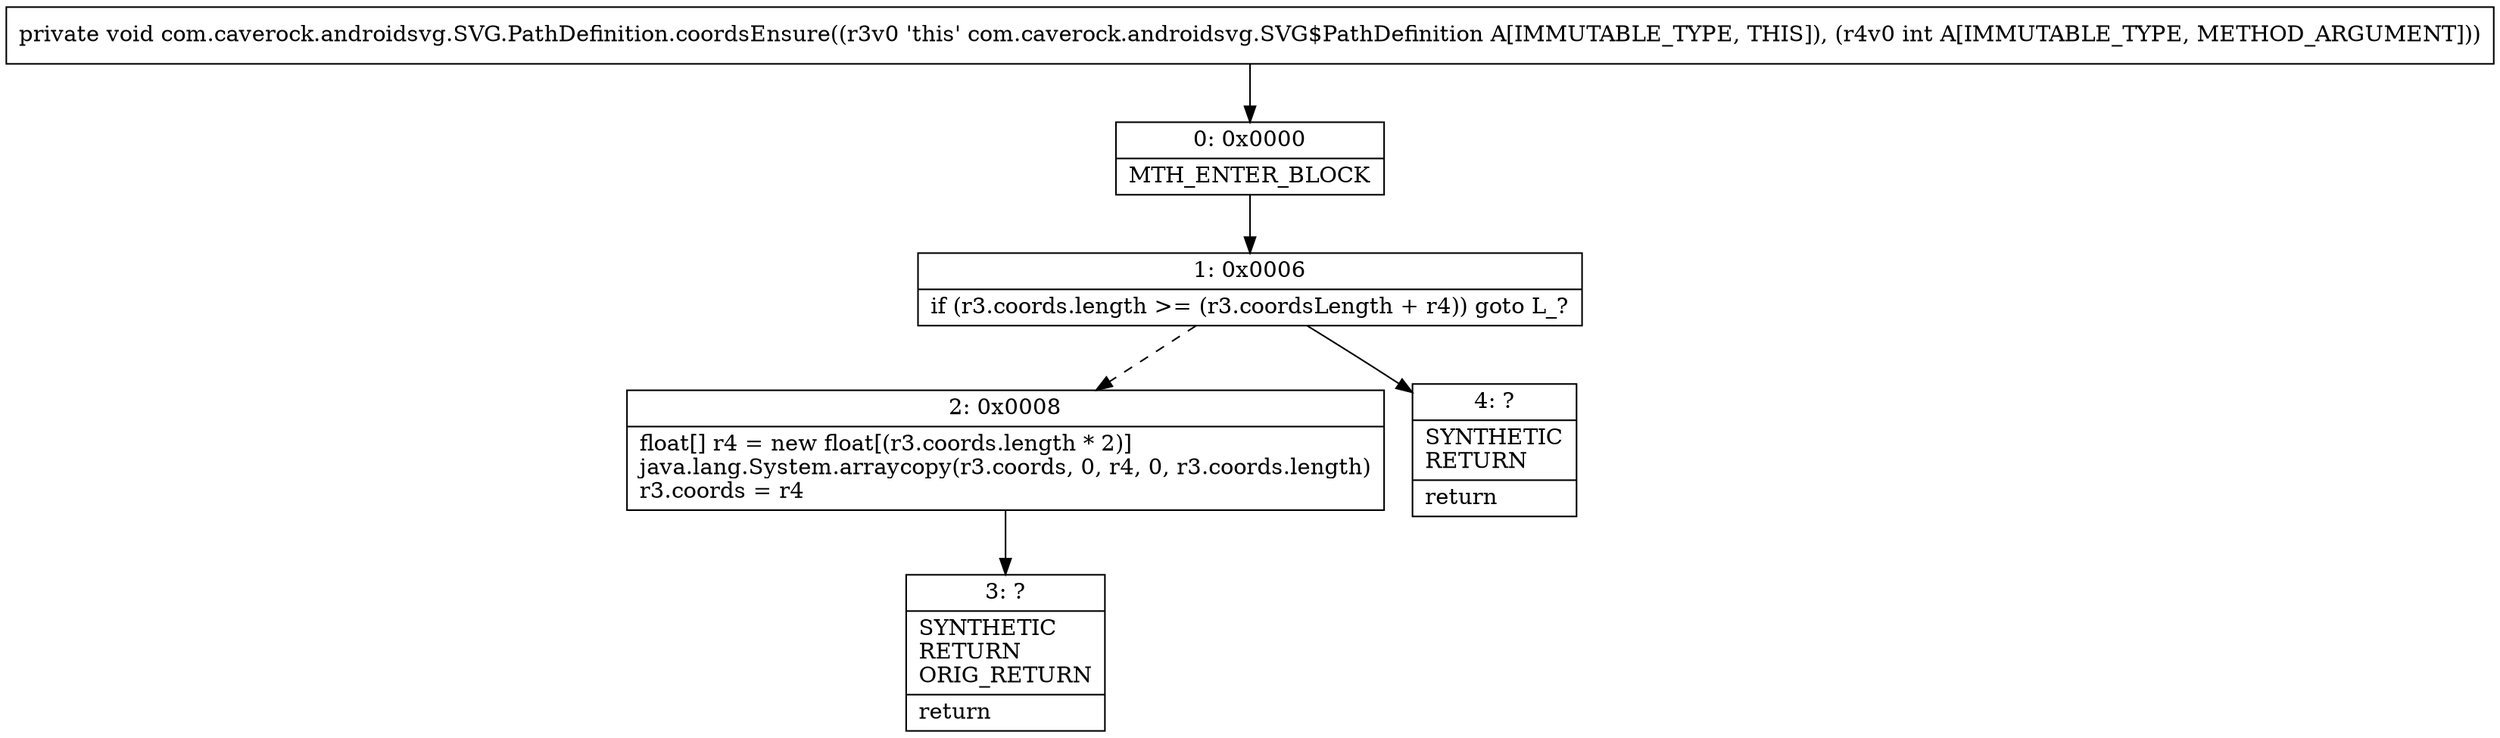 digraph "CFG forcom.caverock.androidsvg.SVG.PathDefinition.coordsEnsure(I)V" {
Node_0 [shape=record,label="{0\:\ 0x0000|MTH_ENTER_BLOCK\l}"];
Node_1 [shape=record,label="{1\:\ 0x0006|if (r3.coords.length \>= (r3.coordsLength + r4)) goto L_?\l}"];
Node_2 [shape=record,label="{2\:\ 0x0008|float[] r4 = new float[(r3.coords.length * 2)]\ljava.lang.System.arraycopy(r3.coords, 0, r4, 0, r3.coords.length)\lr3.coords = r4\l}"];
Node_3 [shape=record,label="{3\:\ ?|SYNTHETIC\lRETURN\lORIG_RETURN\l|return\l}"];
Node_4 [shape=record,label="{4\:\ ?|SYNTHETIC\lRETURN\l|return\l}"];
MethodNode[shape=record,label="{private void com.caverock.androidsvg.SVG.PathDefinition.coordsEnsure((r3v0 'this' com.caverock.androidsvg.SVG$PathDefinition A[IMMUTABLE_TYPE, THIS]), (r4v0 int A[IMMUTABLE_TYPE, METHOD_ARGUMENT])) }"];
MethodNode -> Node_0;
Node_0 -> Node_1;
Node_1 -> Node_2[style=dashed];
Node_1 -> Node_4;
Node_2 -> Node_3;
}

